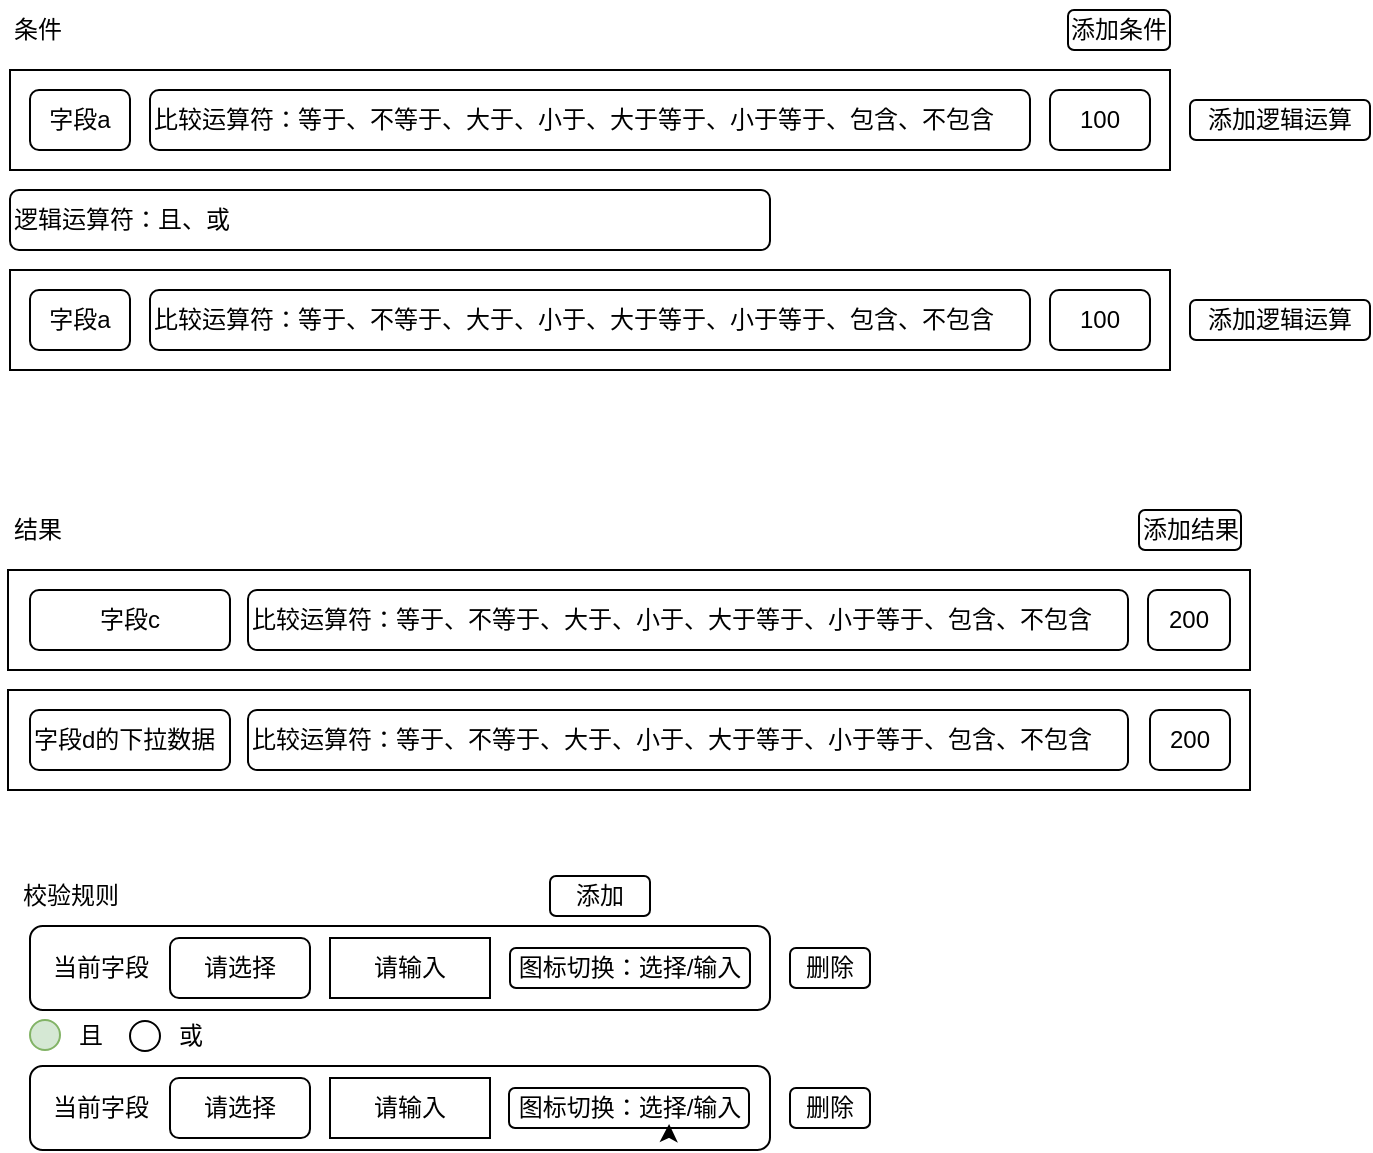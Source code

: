 <mxfile version="26.0.3">
  <diagram name="第 1 页" id="OkHcdpUXPn1q1teVOjKF">
    <mxGraphModel dx="714" dy="544" grid="1" gridSize="10" guides="1" tooltips="1" connect="1" arrows="1" fold="1" page="1" pageScale="1" pageWidth="827" pageHeight="1169" math="0" shadow="0">
      <root>
        <mxCell id="0" />
        <mxCell id="1" parent="0" />
        <mxCell id="NQwIcO4NpjbpjUUEAGOQ-4" value="" style="ellipse;whiteSpace=wrap;html=1;aspect=fixed;fillColor=#d5e8d4;strokeColor=#82b366;" vertex="1" parent="1">
          <mxGeometry x="80" y="585" width="15" height="15" as="geometry" />
        </mxCell>
        <mxCell id="qAJiwPl70GLXNSQBcnNx-25" value="" style="rounded=0;whiteSpace=wrap;html=1;" parent="1" vertex="1">
          <mxGeometry x="69" y="420" width="621" height="50" as="geometry" />
        </mxCell>
        <mxCell id="qAJiwPl70GLXNSQBcnNx-16" value="" style="rounded=0;whiteSpace=wrap;html=1;" parent="1" vertex="1">
          <mxGeometry x="70" y="110" width="580" height="50" as="geometry" />
        </mxCell>
        <mxCell id="qAJiwPl70GLXNSQBcnNx-2" value="条件" style="text;html=1;align=left;verticalAlign=middle;whiteSpace=wrap;rounded=0;" parent="1" vertex="1">
          <mxGeometry x="70" y="75" width="60" height="30" as="geometry" />
        </mxCell>
        <mxCell id="qAJiwPl70GLXNSQBcnNx-4" value="添加条件" style="rounded=1;whiteSpace=wrap;html=1;" parent="1" vertex="1">
          <mxGeometry x="599" y="80" width="51" height="20" as="geometry" />
        </mxCell>
        <mxCell id="qAJiwPl70GLXNSQBcnNx-5" value="结果" style="text;html=1;align=left;verticalAlign=middle;whiteSpace=wrap;rounded=0;" parent="1" vertex="1">
          <mxGeometry x="70" y="325" width="60" height="30" as="geometry" />
        </mxCell>
        <mxCell id="qAJiwPl70GLXNSQBcnNx-10" value="&lt;div style=&quot;text-align: left;&quot;&gt;&lt;span style=&quot;background-color: initial; text-align: center;&quot;&gt;添加结果&lt;/span&gt;&lt;/div&gt;" style="rounded=1;whiteSpace=wrap;html=1;" parent="1" vertex="1">
          <mxGeometry x="634.5" y="330" width="51" height="20" as="geometry" />
        </mxCell>
        <mxCell id="qAJiwPl70GLXNSQBcnNx-13" value="逻辑运算符：且、或" style="rounded=1;whiteSpace=wrap;html=1;align=left;" parent="1" vertex="1">
          <mxGeometry x="70" y="170" width="380" height="30" as="geometry" />
        </mxCell>
        <mxCell id="qAJiwPl70GLXNSQBcnNx-14" value="字段d的下拉数据" style="rounded=1;whiteSpace=wrap;html=1;align=left;" parent="1" vertex="1">
          <mxGeometry x="80" y="430" width="100" height="30" as="geometry" />
        </mxCell>
        <mxCell id="qAJiwPl70GLXNSQBcnNx-1" value="字段a" style="rounded=1;whiteSpace=wrap;html=1;align=center;" parent="1" vertex="1">
          <mxGeometry x="80" y="120" width="50" height="30" as="geometry" />
        </mxCell>
        <mxCell id="qAJiwPl70GLXNSQBcnNx-3" value="比较运算符：等于、不等于、大于、小于、大于等于、小于等于、包含、不包含" style="rounded=1;whiteSpace=wrap;html=1;align=left;" parent="1" vertex="1">
          <mxGeometry x="140" y="120" width="440" height="30" as="geometry" />
        </mxCell>
        <mxCell id="qAJiwPl70GLXNSQBcnNx-11" value="&lt;div&gt;100&lt;/div&gt;" style="rounded=1;whiteSpace=wrap;html=1;align=center;" parent="1" vertex="1">
          <mxGeometry x="590" y="120" width="50" height="30" as="geometry" />
        </mxCell>
        <mxCell id="qAJiwPl70GLXNSQBcnNx-23" value="比较运算符：等于、不等于、大于、小于、大于等于、小于等于、包含、不包含" style="rounded=1;whiteSpace=wrap;html=1;align=left;" parent="1" vertex="1">
          <mxGeometry x="189" y="430" width="440" height="30" as="geometry" />
        </mxCell>
        <mxCell id="qAJiwPl70GLXNSQBcnNx-24" value="200" style="rounded=1;whiteSpace=wrap;html=1;align=center;" parent="1" vertex="1">
          <mxGeometry x="640" y="430" width="40" height="30" as="geometry" />
        </mxCell>
        <mxCell id="qAJiwPl70GLXNSQBcnNx-28" value="" style="rounded=0;whiteSpace=wrap;html=1;" parent="1" vertex="1">
          <mxGeometry x="69" y="360" width="621" height="50" as="geometry" />
        </mxCell>
        <mxCell id="qAJiwPl70GLXNSQBcnNx-29" value="字段c" style="rounded=1;whiteSpace=wrap;html=1;align=center;" parent="1" vertex="1">
          <mxGeometry x="80" y="370" width="100" height="30" as="geometry" />
        </mxCell>
        <mxCell id="qAJiwPl70GLXNSQBcnNx-30" value="比较运算符：等于、不等于、大于、小于、大于等于、小于等于、包含、不包含" style="rounded=1;whiteSpace=wrap;html=1;align=left;" parent="1" vertex="1">
          <mxGeometry x="189" y="370" width="440" height="30" as="geometry" />
        </mxCell>
        <mxCell id="qAJiwPl70GLXNSQBcnNx-31" value="200" style="rounded=1;whiteSpace=wrap;html=1;align=center;" parent="1" vertex="1">
          <mxGeometry x="639" y="370" width="41" height="30" as="geometry" />
        </mxCell>
        <mxCell id="qAJiwPl70GLXNSQBcnNx-32" value="添加逻辑运算" style="rounded=1;whiteSpace=wrap;html=1;" parent="1" vertex="1">
          <mxGeometry x="660" y="125" width="90" height="20" as="geometry" />
        </mxCell>
        <mxCell id="qAJiwPl70GLXNSQBcnNx-34" value="" style="rounded=0;whiteSpace=wrap;html=1;" parent="1" vertex="1">
          <mxGeometry x="70" y="210" width="580" height="50" as="geometry" />
        </mxCell>
        <mxCell id="qAJiwPl70GLXNSQBcnNx-35" value="字段a" style="rounded=1;whiteSpace=wrap;html=1;align=center;" parent="1" vertex="1">
          <mxGeometry x="80" y="220" width="50" height="30" as="geometry" />
        </mxCell>
        <mxCell id="qAJiwPl70GLXNSQBcnNx-36" value="比较运算符：等于、不等于、大于、小于、大于等于、小于等于、包含、不包含" style="rounded=1;whiteSpace=wrap;html=1;align=left;" parent="1" vertex="1">
          <mxGeometry x="140" y="220" width="440" height="30" as="geometry" />
        </mxCell>
        <mxCell id="qAJiwPl70GLXNSQBcnNx-37" value="&lt;div&gt;100&lt;/div&gt;" style="rounded=1;whiteSpace=wrap;html=1;align=center;" parent="1" vertex="1">
          <mxGeometry x="590" y="220" width="50" height="30" as="geometry" />
        </mxCell>
        <mxCell id="qAJiwPl70GLXNSQBcnNx-38" value="添加逻辑运算" style="rounded=1;whiteSpace=wrap;html=1;" parent="1" vertex="1">
          <mxGeometry x="660" y="225" width="90" height="20" as="geometry" />
        </mxCell>
        <mxCell id="NQwIcO4NpjbpjUUEAGOQ-1" value="校验规则" style="text;html=1;align=center;verticalAlign=middle;resizable=0;points=[];autosize=1;strokeColor=none;fillColor=none;" vertex="1" parent="1">
          <mxGeometry x="65" y="508" width="70" height="30" as="geometry" />
        </mxCell>
        <mxCell id="NQwIcO4NpjbpjUUEAGOQ-2" value="" style="rounded=1;whiteSpace=wrap;html=1;" vertex="1" parent="1">
          <mxGeometry x="80" y="538" width="370" height="42" as="geometry" />
        </mxCell>
        <mxCell id="NQwIcO4NpjbpjUUEAGOQ-3" value="添加" style="rounded=1;whiteSpace=wrap;html=1;" vertex="1" parent="1">
          <mxGeometry x="340" y="513" width="50" height="20" as="geometry" />
        </mxCell>
        <mxCell id="NQwIcO4NpjbpjUUEAGOQ-5" value="且" style="text;html=1;align=center;verticalAlign=middle;resizable=0;points=[];autosize=1;strokeColor=none;fillColor=none;" vertex="1" parent="1">
          <mxGeometry x="90" y="578" width="40" height="30" as="geometry" />
        </mxCell>
        <mxCell id="NQwIcO4NpjbpjUUEAGOQ-8" value="或" style="text;html=1;align=center;verticalAlign=middle;resizable=0;points=[];autosize=1;strokeColor=none;fillColor=none;" vertex="1" parent="1">
          <mxGeometry x="140" y="578" width="40" height="30" as="geometry" />
        </mxCell>
        <mxCell id="NQwIcO4NpjbpjUUEAGOQ-10" value="" style="ellipse;whiteSpace=wrap;html=1;aspect=fixed;" vertex="1" parent="1">
          <mxGeometry x="130" y="585.5" width="15" height="15" as="geometry" />
        </mxCell>
        <mxCell id="NQwIcO4NpjbpjUUEAGOQ-11" value="当前字段" style="text;html=1;align=center;verticalAlign=middle;resizable=0;points=[];autosize=1;strokeColor=none;fillColor=none;" vertex="1" parent="1">
          <mxGeometry x="80" y="544" width="70" height="30" as="geometry" />
        </mxCell>
        <mxCell id="NQwIcO4NpjbpjUUEAGOQ-12" value="请选择" style="rounded=1;whiteSpace=wrap;html=1;" vertex="1" parent="1">
          <mxGeometry x="150" y="544" width="70" height="30" as="geometry" />
        </mxCell>
        <mxCell id="NQwIcO4NpjbpjUUEAGOQ-13" value="请输入" style="rounded=0;whiteSpace=wrap;html=1;" vertex="1" parent="1">
          <mxGeometry x="230" y="544" width="80" height="30" as="geometry" />
        </mxCell>
        <mxCell id="NQwIcO4NpjbpjUUEAGOQ-14" value="" style="rounded=1;whiteSpace=wrap;html=1;" vertex="1" parent="1">
          <mxGeometry x="80" y="608" width="370" height="42" as="geometry" />
        </mxCell>
        <mxCell id="NQwIcO4NpjbpjUUEAGOQ-15" value="当前字段" style="text;html=1;align=center;verticalAlign=middle;resizable=0;points=[];autosize=1;strokeColor=none;fillColor=none;" vertex="1" parent="1">
          <mxGeometry x="80" y="614" width="70" height="30" as="geometry" />
        </mxCell>
        <mxCell id="NQwIcO4NpjbpjUUEAGOQ-16" value="请选择" style="rounded=1;whiteSpace=wrap;html=1;" vertex="1" parent="1">
          <mxGeometry x="150" y="614" width="70" height="30" as="geometry" />
        </mxCell>
        <mxCell id="NQwIcO4NpjbpjUUEAGOQ-17" value="请输入" style="rounded=0;whiteSpace=wrap;html=1;" vertex="1" parent="1">
          <mxGeometry x="230" y="614" width="80" height="30" as="geometry" />
        </mxCell>
        <mxCell id="NQwIcO4NpjbpjUUEAGOQ-18" value="删除" style="rounded=1;whiteSpace=wrap;html=1;" vertex="1" parent="1">
          <mxGeometry x="460" y="549" width="40" height="20" as="geometry" />
        </mxCell>
        <mxCell id="NQwIcO4NpjbpjUUEAGOQ-19" value="删除" style="rounded=1;whiteSpace=wrap;html=1;" vertex="1" parent="1">
          <mxGeometry x="460" y="619" width="40" height="20" as="geometry" />
        </mxCell>
        <mxCell id="NQwIcO4NpjbpjUUEAGOQ-21" value="图标切换：选择/输入" style="rounded=1;whiteSpace=wrap;html=1;" vertex="1" parent="1">
          <mxGeometry x="320" y="549" width="120" height="20" as="geometry" />
        </mxCell>
        <mxCell id="NQwIcO4NpjbpjUUEAGOQ-24" value="图标切换：选择/输入" style="rounded=1;whiteSpace=wrap;html=1;" vertex="1" parent="1">
          <mxGeometry x="319.5" y="619" width="120" height="20" as="geometry" />
        </mxCell>
        <mxCell id="NQwIcO4NpjbpjUUEAGOQ-25" style="edgeStyle=orthogonalEdgeStyle;rounded=0;orthogonalLoop=1;jettySize=auto;html=1;exitX=0.5;exitY=1;exitDx=0;exitDy=0;entryX=0.667;entryY=0.9;entryDx=0;entryDy=0;entryPerimeter=0;" edge="1" parent="1" source="NQwIcO4NpjbpjUUEAGOQ-24" target="NQwIcO4NpjbpjUUEAGOQ-24">
          <mxGeometry relative="1" as="geometry" />
        </mxCell>
      </root>
    </mxGraphModel>
  </diagram>
</mxfile>
